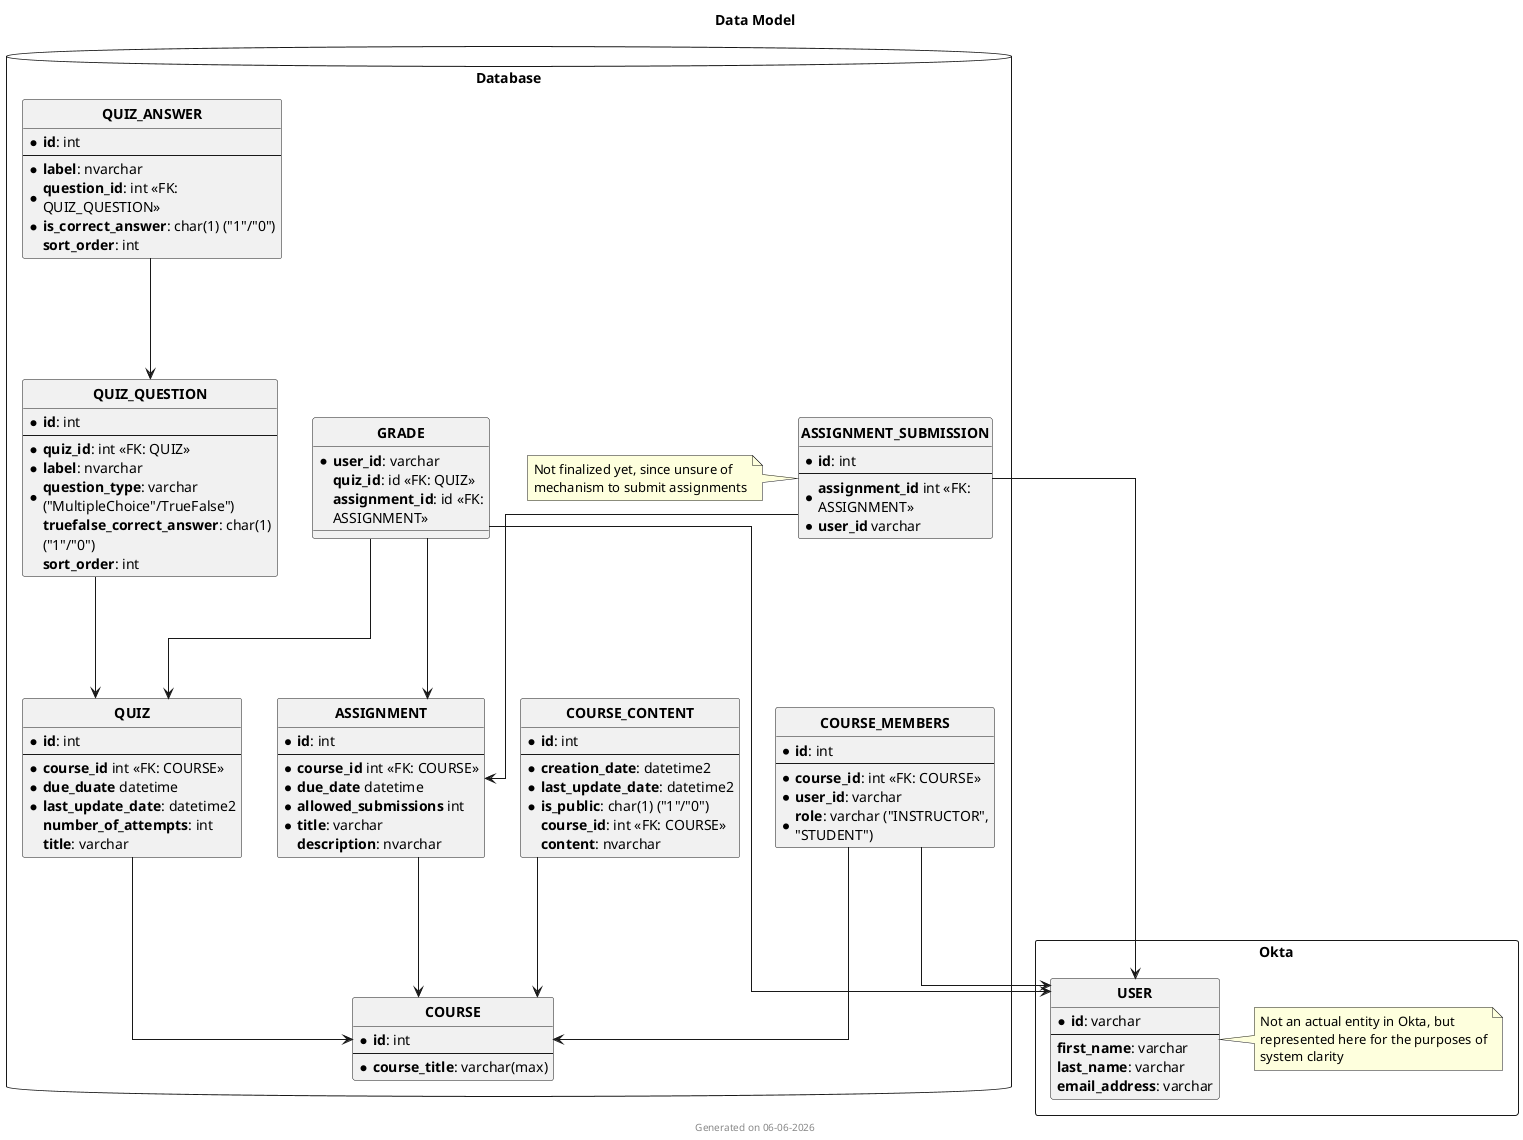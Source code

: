 @startuml
skinparam WrapWidth 250
skinparam MaxMessageSize 250
footer Generated on %date("MM-dd-YYYY")
title Data Model

' hide "E" circle around all entities
hide circle

' avoid problems with angled crows feet
skinparam linetype ortho

package Okta <<Rectangle>> {
    entity "**USER**" as u {
        * **id**: varchar
        --
        **first_name**: varchar
        **last_name**: varchar
        **email_address**: varchar
    }
    note right
        Not an actual entity in Okta, but represented here for the purposes of system clarity
    end note
}

package Database <<Database>> {
    entity "**COURSE**" as c {
        * **id**: int
        --
        * **course_title**: varchar(max)
    }

    entity "**COURSE_MEMBERS**" as cm {
        * **id**: int
        --
        * **course_id**: int <<FK: COURSE>>
        * **user_id**: varchar
        * **role**: varchar ("INSTRUCTOR", "STUDENT")
    }

    entity "**COURSE_CONTENT**" as cc {
        * **id**: int
        --
        * **creation_date**: datetime2
        * **last_update_date**: datetime2
        * **is_public**: char(1) ("1"/"0")
        **course_id**: int <<FK: COURSE>>
        **content**: nvarchar
    }

    entity "**QUIZ**" as q {
        * **id**: int
        --
        * **course_id** int <<FK: COURSE>>
        * **due_duate** datetime
        * **last_update_date**: datetime2
        **number_of_attempts**: int
        **title**: varchar
    }

    entity "**QUIZ_QUESTION**" as qq {
        * **id**: int
        --
        * **quiz_id**: int <<FK: QUIZ>>
        * **label**: nvarchar
        * **question_type**: varchar ("MultipleChoice"/TrueFalse")
        **truefalse_correct_answer**: char(1) ("1"/"0")
        **sort_order**: int
    }

    entity "**QUIZ_ANSWER**" as qa {
        * **id**: int
        --
        * **label**: nvarchar
        * **question_id**: int <<FK: QUIZ_QUESTION>>
        * **is_correct_answer**: char(1) ("1"/"0")
        **sort_order**: int
    }

    entity "**ASSIGNMENT**" as a {
        * **id**: int
        --
        * **course_id** int <<FK: COURSE>>
        * **due_date** datetime
        * **allowed_submissions** int
        * **title**: varchar
        **description**: nvarchar
    }

    entity "**ASSIGNMENT_SUBMISSION**" as as {
        * **id**: int
        --
        * **assignment_id** int <<FK: ASSIGNMENT>>
        * **user_id** varchar
    }
    note left
        Not finalized yet, since unsure of mechanism to submit assignments
    end note

    entity "**GRADE**" as g {
        * **user_id**: varchar
        **quiz_id**: id <<FK: QUIZ>>
        **assignment_id**: id <<FK: ASSIGNMENT>>
    }
}

cm ---> u
cm ---> c
cc ---> c
q ---> c
qq ---> q
qa ---> qq
a ---> c
as ---> a
as ---> u
g ---> u
g ---> q
g ---> a
@enduml
